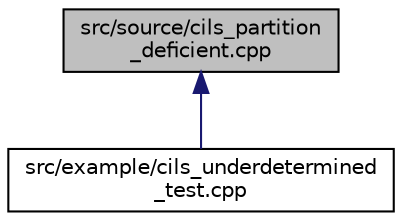 digraph "src/source/cils_partition_deficient.cpp"
{
 // LATEX_PDF_SIZE
  edge [fontname="Helvetica",fontsize="10",labelfontname="Helvetica",labelfontsize="10"];
  node [fontname="Helvetica",fontsize="10",shape=record];
  Node1 [label="src/source/cils_partition\l_deficient.cpp",height=0.2,width=0.4,color="black", fillcolor="grey75", style="filled", fontcolor="black",tooltip=" "];
  Node1 -> Node2 [dir="back",color="midnightblue",fontsize="10",style="solid"];
  Node2 [label="src/example/cils_underdetermined\l_test.cpp",height=0.2,width=0.4,color="black", fillcolor="white", style="filled",URL="$cils__underdetermined__test_8cpp.html",tooltip=" "];
}
